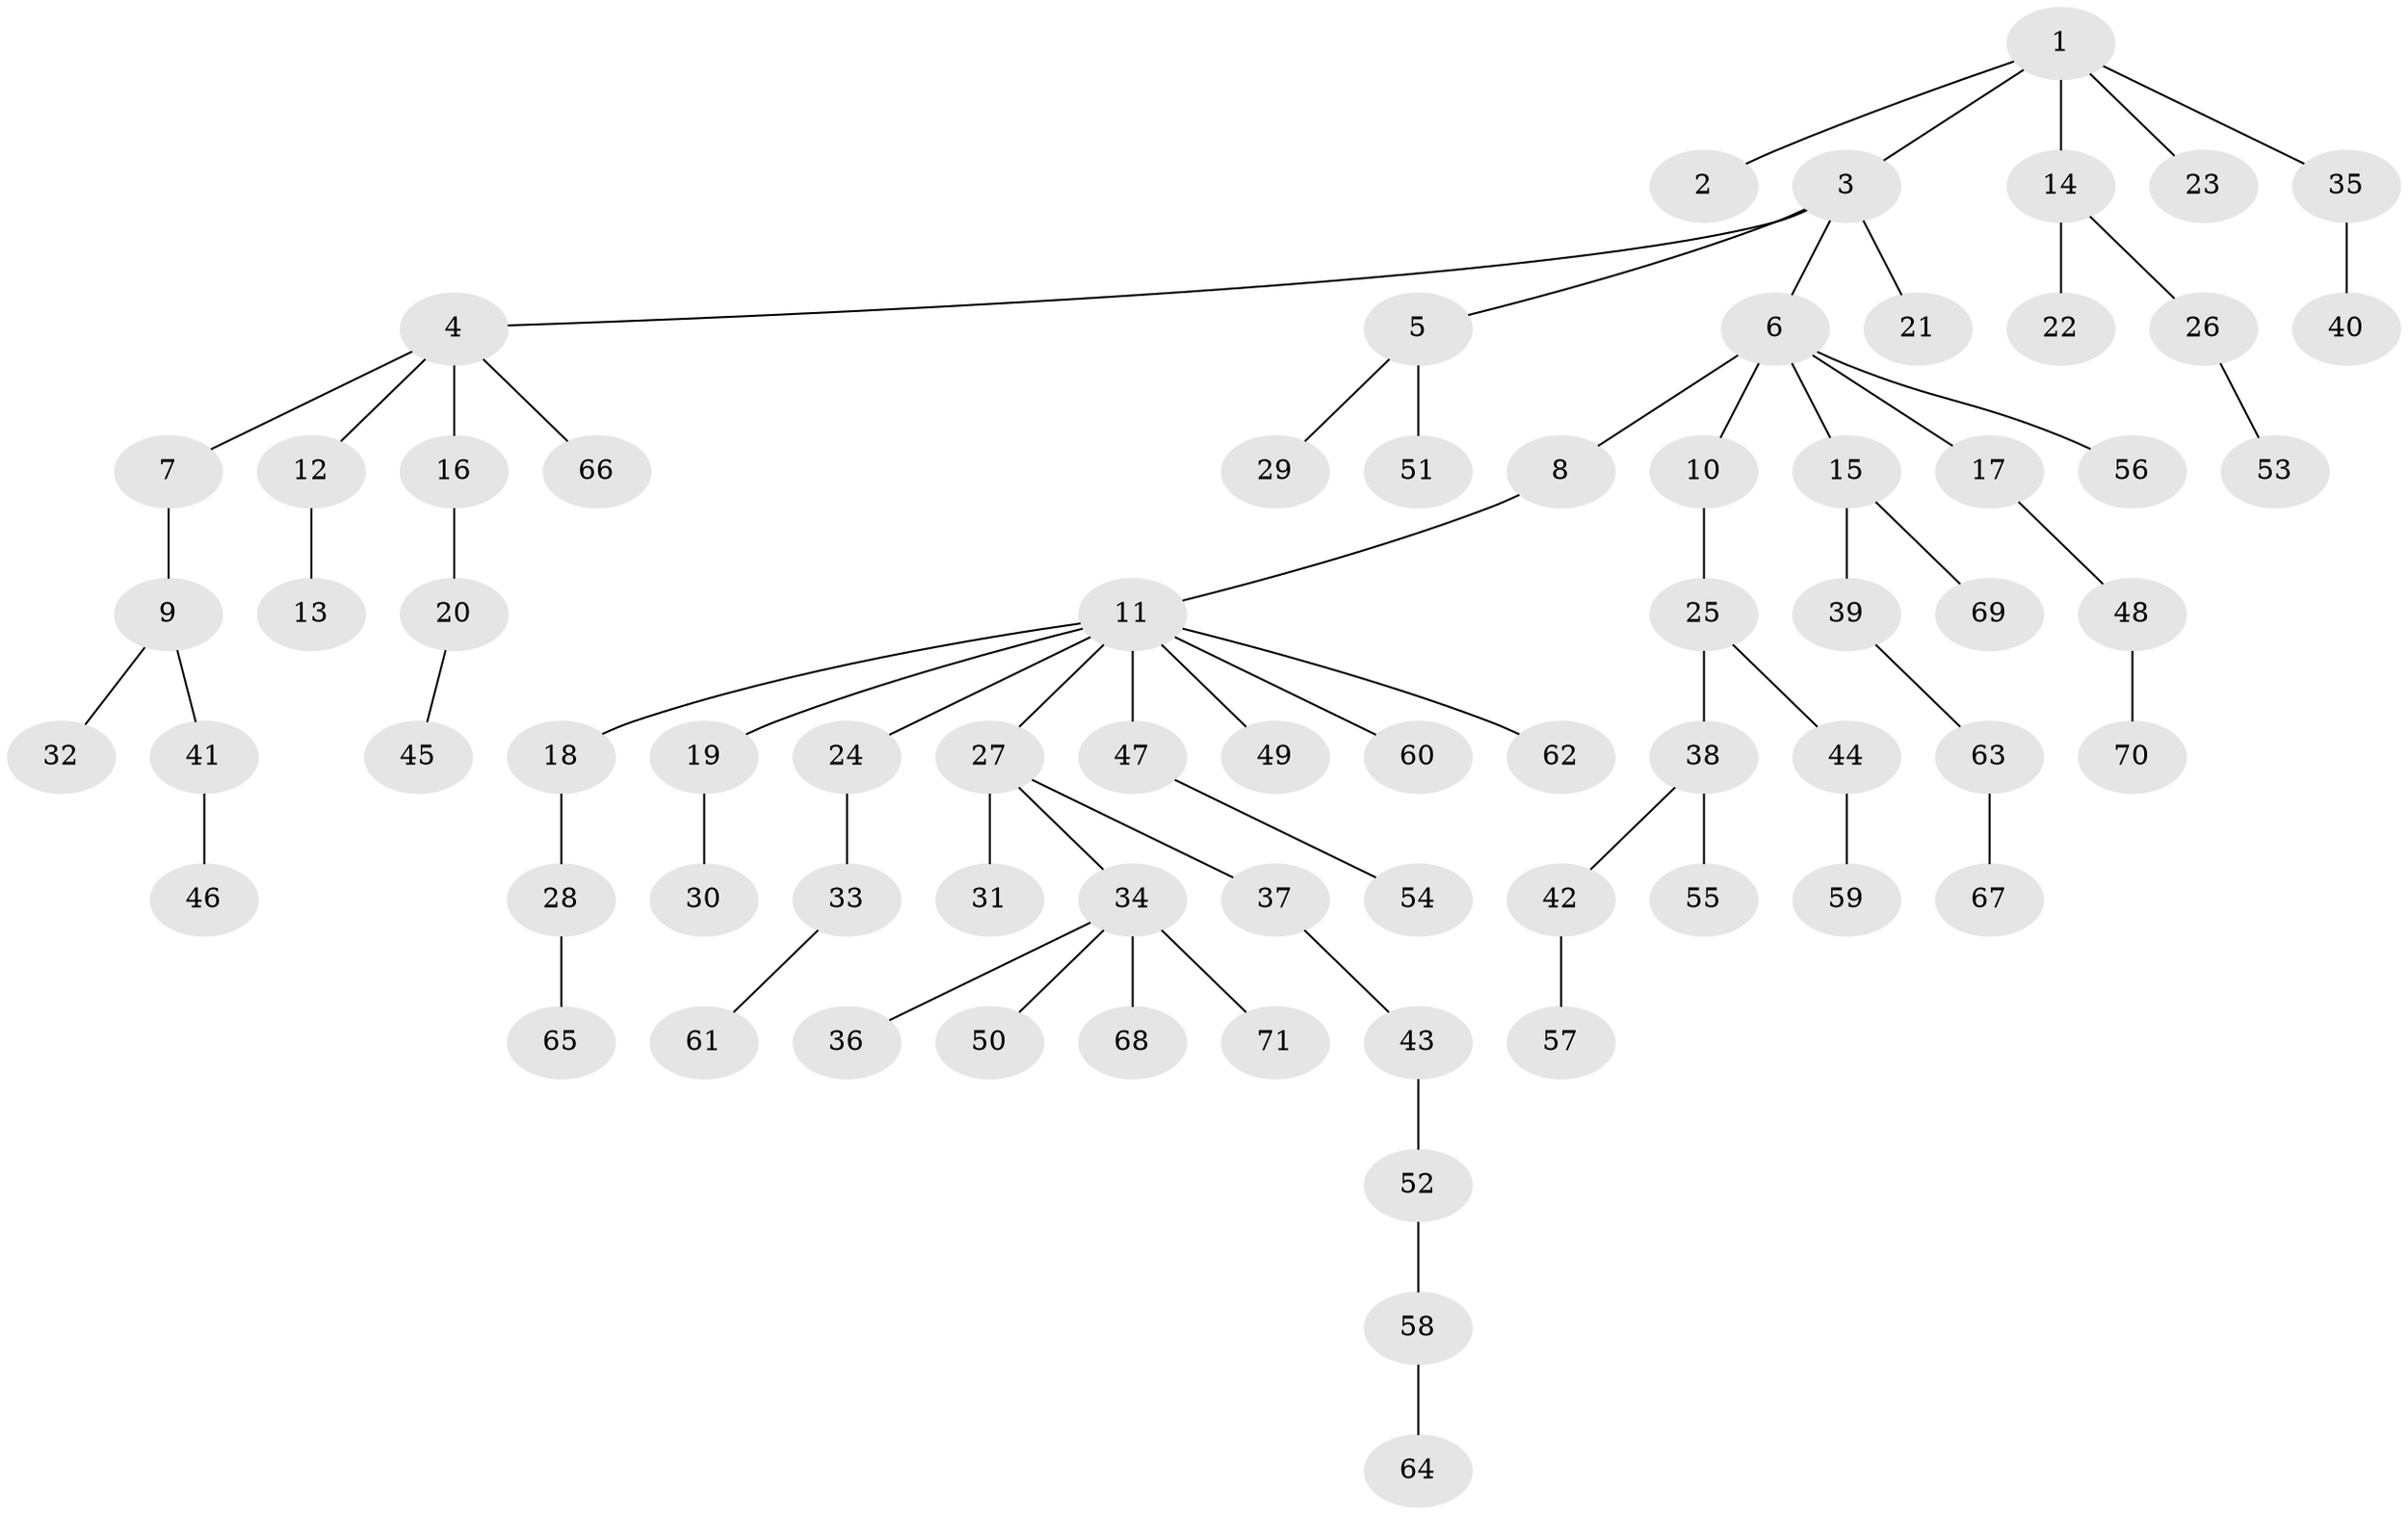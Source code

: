 // coarse degree distribution, {5: 0.0425531914893617, 1: 0.5531914893617021, 4: 0.0425531914893617, 2: 0.2553191489361702, 6: 0.02127659574468085, 9: 0.02127659574468085, 3: 0.06382978723404255}
// Generated by graph-tools (version 1.1) at 2025/42/03/06/25 10:42:06]
// undirected, 71 vertices, 70 edges
graph export_dot {
graph [start="1"]
  node [color=gray90,style=filled];
  1;
  2;
  3;
  4;
  5;
  6;
  7;
  8;
  9;
  10;
  11;
  12;
  13;
  14;
  15;
  16;
  17;
  18;
  19;
  20;
  21;
  22;
  23;
  24;
  25;
  26;
  27;
  28;
  29;
  30;
  31;
  32;
  33;
  34;
  35;
  36;
  37;
  38;
  39;
  40;
  41;
  42;
  43;
  44;
  45;
  46;
  47;
  48;
  49;
  50;
  51;
  52;
  53;
  54;
  55;
  56;
  57;
  58;
  59;
  60;
  61;
  62;
  63;
  64;
  65;
  66;
  67;
  68;
  69;
  70;
  71;
  1 -- 2;
  1 -- 3;
  1 -- 14;
  1 -- 23;
  1 -- 35;
  3 -- 4;
  3 -- 5;
  3 -- 6;
  3 -- 21;
  4 -- 7;
  4 -- 12;
  4 -- 16;
  4 -- 66;
  5 -- 29;
  5 -- 51;
  6 -- 8;
  6 -- 10;
  6 -- 15;
  6 -- 17;
  6 -- 56;
  7 -- 9;
  8 -- 11;
  9 -- 32;
  9 -- 41;
  10 -- 25;
  11 -- 18;
  11 -- 19;
  11 -- 24;
  11 -- 27;
  11 -- 47;
  11 -- 49;
  11 -- 60;
  11 -- 62;
  12 -- 13;
  14 -- 22;
  14 -- 26;
  15 -- 39;
  15 -- 69;
  16 -- 20;
  17 -- 48;
  18 -- 28;
  19 -- 30;
  20 -- 45;
  24 -- 33;
  25 -- 38;
  25 -- 44;
  26 -- 53;
  27 -- 31;
  27 -- 34;
  27 -- 37;
  28 -- 65;
  33 -- 61;
  34 -- 36;
  34 -- 50;
  34 -- 68;
  34 -- 71;
  35 -- 40;
  37 -- 43;
  38 -- 42;
  38 -- 55;
  39 -- 63;
  41 -- 46;
  42 -- 57;
  43 -- 52;
  44 -- 59;
  47 -- 54;
  48 -- 70;
  52 -- 58;
  58 -- 64;
  63 -- 67;
}
